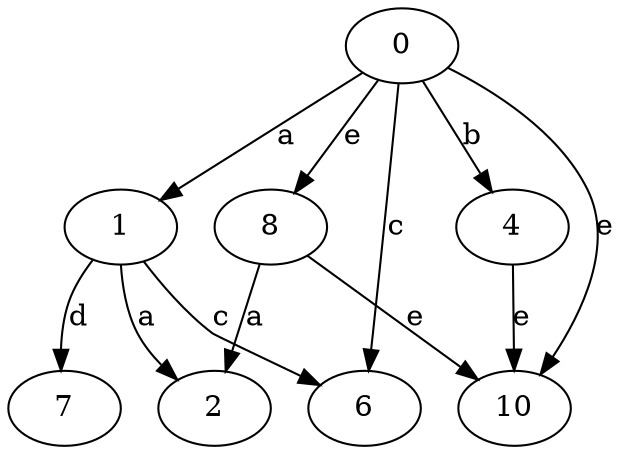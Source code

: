 strict digraph  {
1;
2;
4;
0;
6;
7;
8;
10;
1 -> 2  [label=a];
1 -> 6  [label=c];
1 -> 7  [label=d];
4 -> 10  [label=e];
0 -> 1  [label=a];
0 -> 4  [label=b];
0 -> 6  [label=c];
0 -> 8  [label=e];
0 -> 10  [label=e];
8 -> 2  [label=a];
8 -> 10  [label=e];
}
